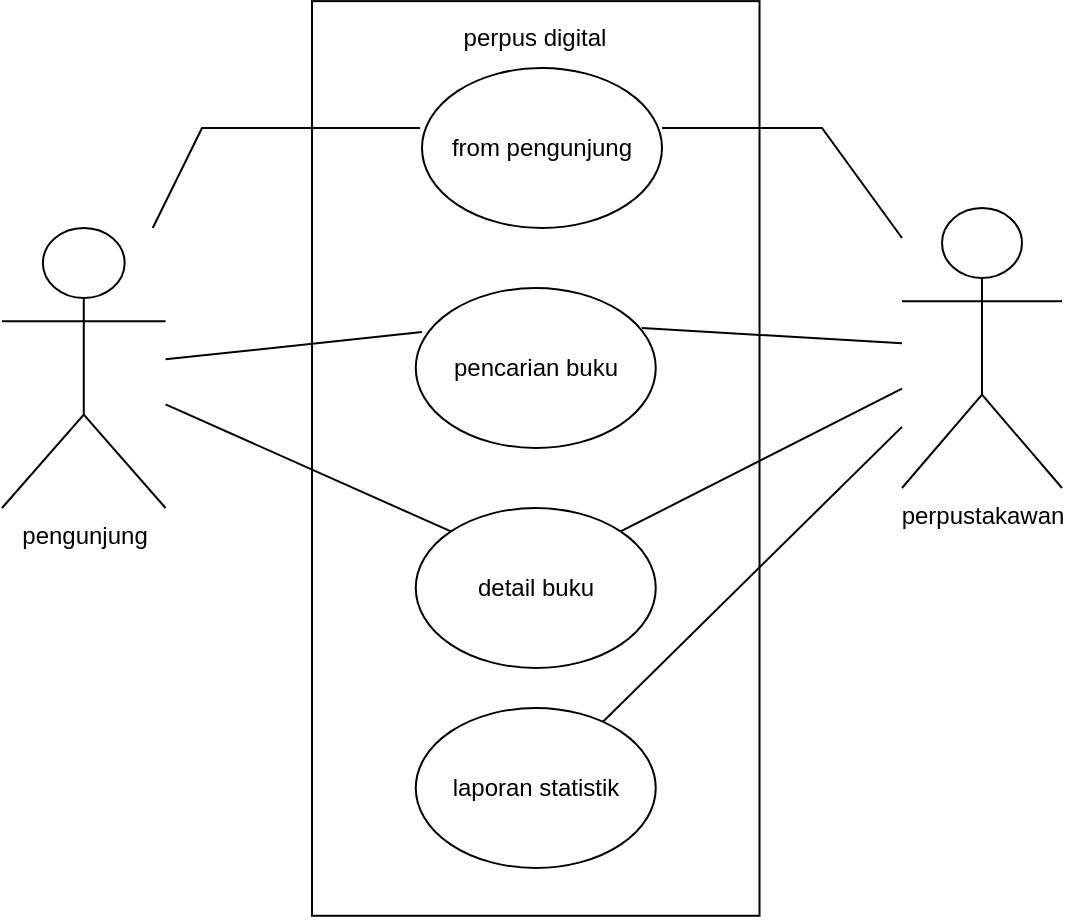 <mxfile version="23.1.1" type="github">
  <diagram name="Page-1" id="DUnur9IYiGMK7OYPqbQq">
    <mxGraphModel dx="880" dy="468" grid="1" gridSize="10" guides="1" tooltips="1" connect="1" arrows="1" fold="1" page="1" pageScale="1" pageWidth="850" pageHeight="1100" math="0" shadow="0">
      <root>
        <mxCell id="0" />
        <mxCell id="1" parent="0" />
        <mxCell id="5aOfg-6Z2a-fJPTN7e7f-1" value="" style="rounded=0;whiteSpace=wrap;html=1;rotation=90;strokeColor=#000000;" vertex="1" parent="1">
          <mxGeometry x="218.22" y="273.35" width="457.33" height="223.75" as="geometry" />
        </mxCell>
        <mxCell id="5aOfg-6Z2a-fJPTN7e7f-2" value="from pengunjung" style="ellipse;whiteSpace=wrap;html=1;" vertex="1" parent="1">
          <mxGeometry x="390" y="190" width="120" height="80" as="geometry" />
        </mxCell>
        <mxCell id="5aOfg-6Z2a-fJPTN7e7f-3" value="pencarian buku" style="ellipse;whiteSpace=wrap;html=1;" vertex="1" parent="1">
          <mxGeometry x="386.88" y="300" width="120" height="80" as="geometry" />
        </mxCell>
        <mxCell id="5aOfg-6Z2a-fJPTN7e7f-5" value="detail buku" style="ellipse;whiteSpace=wrap;html=1;" vertex="1" parent="1">
          <mxGeometry x="386.88" y="410" width="120" height="80" as="geometry" />
        </mxCell>
        <mxCell id="5aOfg-6Z2a-fJPTN7e7f-6" value="laporan statistik" style="ellipse;whiteSpace=wrap;html=1;" vertex="1" parent="1">
          <mxGeometry x="386.88" y="510" width="120" height="80" as="geometry" />
        </mxCell>
        <mxCell id="5aOfg-6Z2a-fJPTN7e7f-7" value="pengunjung" style="shape=umlActor;verticalLabelPosition=bottom;verticalAlign=top;html=1;outlineConnect=0;" vertex="1" parent="1">
          <mxGeometry x="180" y="270" width="81.78" height="140" as="geometry" />
        </mxCell>
        <mxCell id="5aOfg-6Z2a-fJPTN7e7f-8" value="perpustakawan" style="shape=umlActor;verticalLabelPosition=bottom;verticalAlign=top;html=1;outlineConnect=0;" vertex="1" parent="1">
          <mxGeometry x="630" y="260" width="80" height="140" as="geometry" />
        </mxCell>
        <mxCell id="5aOfg-6Z2a-fJPTN7e7f-9" value="perpus digital" style="text;html=1;strokeColor=none;fillColor=none;align=center;verticalAlign=middle;whiteSpace=wrap;rounded=0;" vertex="1" parent="1">
          <mxGeometry x="405.32" y="160" width="83.12" height="30" as="geometry" />
        </mxCell>
        <mxCell id="5aOfg-6Z2a-fJPTN7e7f-28" value="" style="endArrow=none;html=1;rounded=0;entryX=-0.008;entryY=0.375;entryDx=0;entryDy=0;entryPerimeter=0;" edge="1" parent="1" source="5aOfg-6Z2a-fJPTN7e7f-7" target="5aOfg-6Z2a-fJPTN7e7f-2">
          <mxGeometry width="50" height="50" relative="1" as="geometry">
            <mxPoint x="400" y="500" as="sourcePoint" />
            <mxPoint x="340" y="220" as="targetPoint" />
            <Array as="points">
              <mxPoint x="280" y="220" />
            </Array>
          </mxGeometry>
        </mxCell>
        <mxCell id="5aOfg-6Z2a-fJPTN7e7f-29" value="" style="endArrow=none;html=1;rounded=0;" edge="1" parent="1" target="5aOfg-6Z2a-fJPTN7e7f-8">
          <mxGeometry width="50" height="50" relative="1" as="geometry">
            <mxPoint x="510" y="220" as="sourcePoint" />
            <mxPoint x="630" y="260" as="targetPoint" />
            <Array as="points">
              <mxPoint x="590" y="220" />
            </Array>
          </mxGeometry>
        </mxCell>
        <mxCell id="5aOfg-6Z2a-fJPTN7e7f-30" value="" style="endArrow=none;html=1;rounded=0;exitX=0.026;exitY=0.275;exitDx=0;exitDy=0;exitPerimeter=0;" edge="1" parent="1" source="5aOfg-6Z2a-fJPTN7e7f-3" target="5aOfg-6Z2a-fJPTN7e7f-7">
          <mxGeometry width="50" height="50" relative="1" as="geometry">
            <mxPoint x="400" y="400" as="sourcePoint" />
            <mxPoint x="450" y="350" as="targetPoint" />
            <Array as="points" />
          </mxGeometry>
        </mxCell>
        <mxCell id="5aOfg-6Z2a-fJPTN7e7f-33" value="" style="endArrow=none;html=1;rounded=0;entryX=0.793;entryY=0.125;entryDx=0;entryDy=0;entryPerimeter=0;" edge="1" parent="1" source="5aOfg-6Z2a-fJPTN7e7f-8">
          <mxGeometry width="50" height="50" relative="1" as="geometry">
            <mxPoint x="647.96" y="335.744" as="sourcePoint" />
            <mxPoint x="500.0" y="320" as="targetPoint" />
          </mxGeometry>
        </mxCell>
        <mxCell id="5aOfg-6Z2a-fJPTN7e7f-34" value="" style="endArrow=none;html=1;rounded=0;entryX=0;entryY=0;entryDx=0;entryDy=0;" edge="1" parent="1" source="5aOfg-6Z2a-fJPTN7e7f-7" target="5aOfg-6Z2a-fJPTN7e7f-5">
          <mxGeometry width="50" height="50" relative="1" as="geometry">
            <mxPoint x="400" y="400" as="sourcePoint" />
            <mxPoint x="450" y="350" as="targetPoint" />
          </mxGeometry>
        </mxCell>
        <mxCell id="5aOfg-6Z2a-fJPTN7e7f-35" value="" style="endArrow=none;html=1;rounded=0;exitX=1;exitY=0;exitDx=0;exitDy=0;" edge="1" parent="1" source="5aOfg-6Z2a-fJPTN7e7f-5" target="5aOfg-6Z2a-fJPTN7e7f-8">
          <mxGeometry width="50" height="50" relative="1" as="geometry">
            <mxPoint x="400" y="400" as="sourcePoint" />
            <mxPoint x="450" y="350" as="targetPoint" />
          </mxGeometry>
        </mxCell>
        <mxCell id="5aOfg-6Z2a-fJPTN7e7f-36" value="" style="endArrow=none;html=1;rounded=0;" edge="1" parent="1" source="5aOfg-6Z2a-fJPTN7e7f-6" target="5aOfg-6Z2a-fJPTN7e7f-8">
          <mxGeometry width="50" height="50" relative="1" as="geometry">
            <mxPoint x="400" y="400" as="sourcePoint" />
            <mxPoint x="450" y="350" as="targetPoint" />
          </mxGeometry>
        </mxCell>
      </root>
    </mxGraphModel>
  </diagram>
</mxfile>
